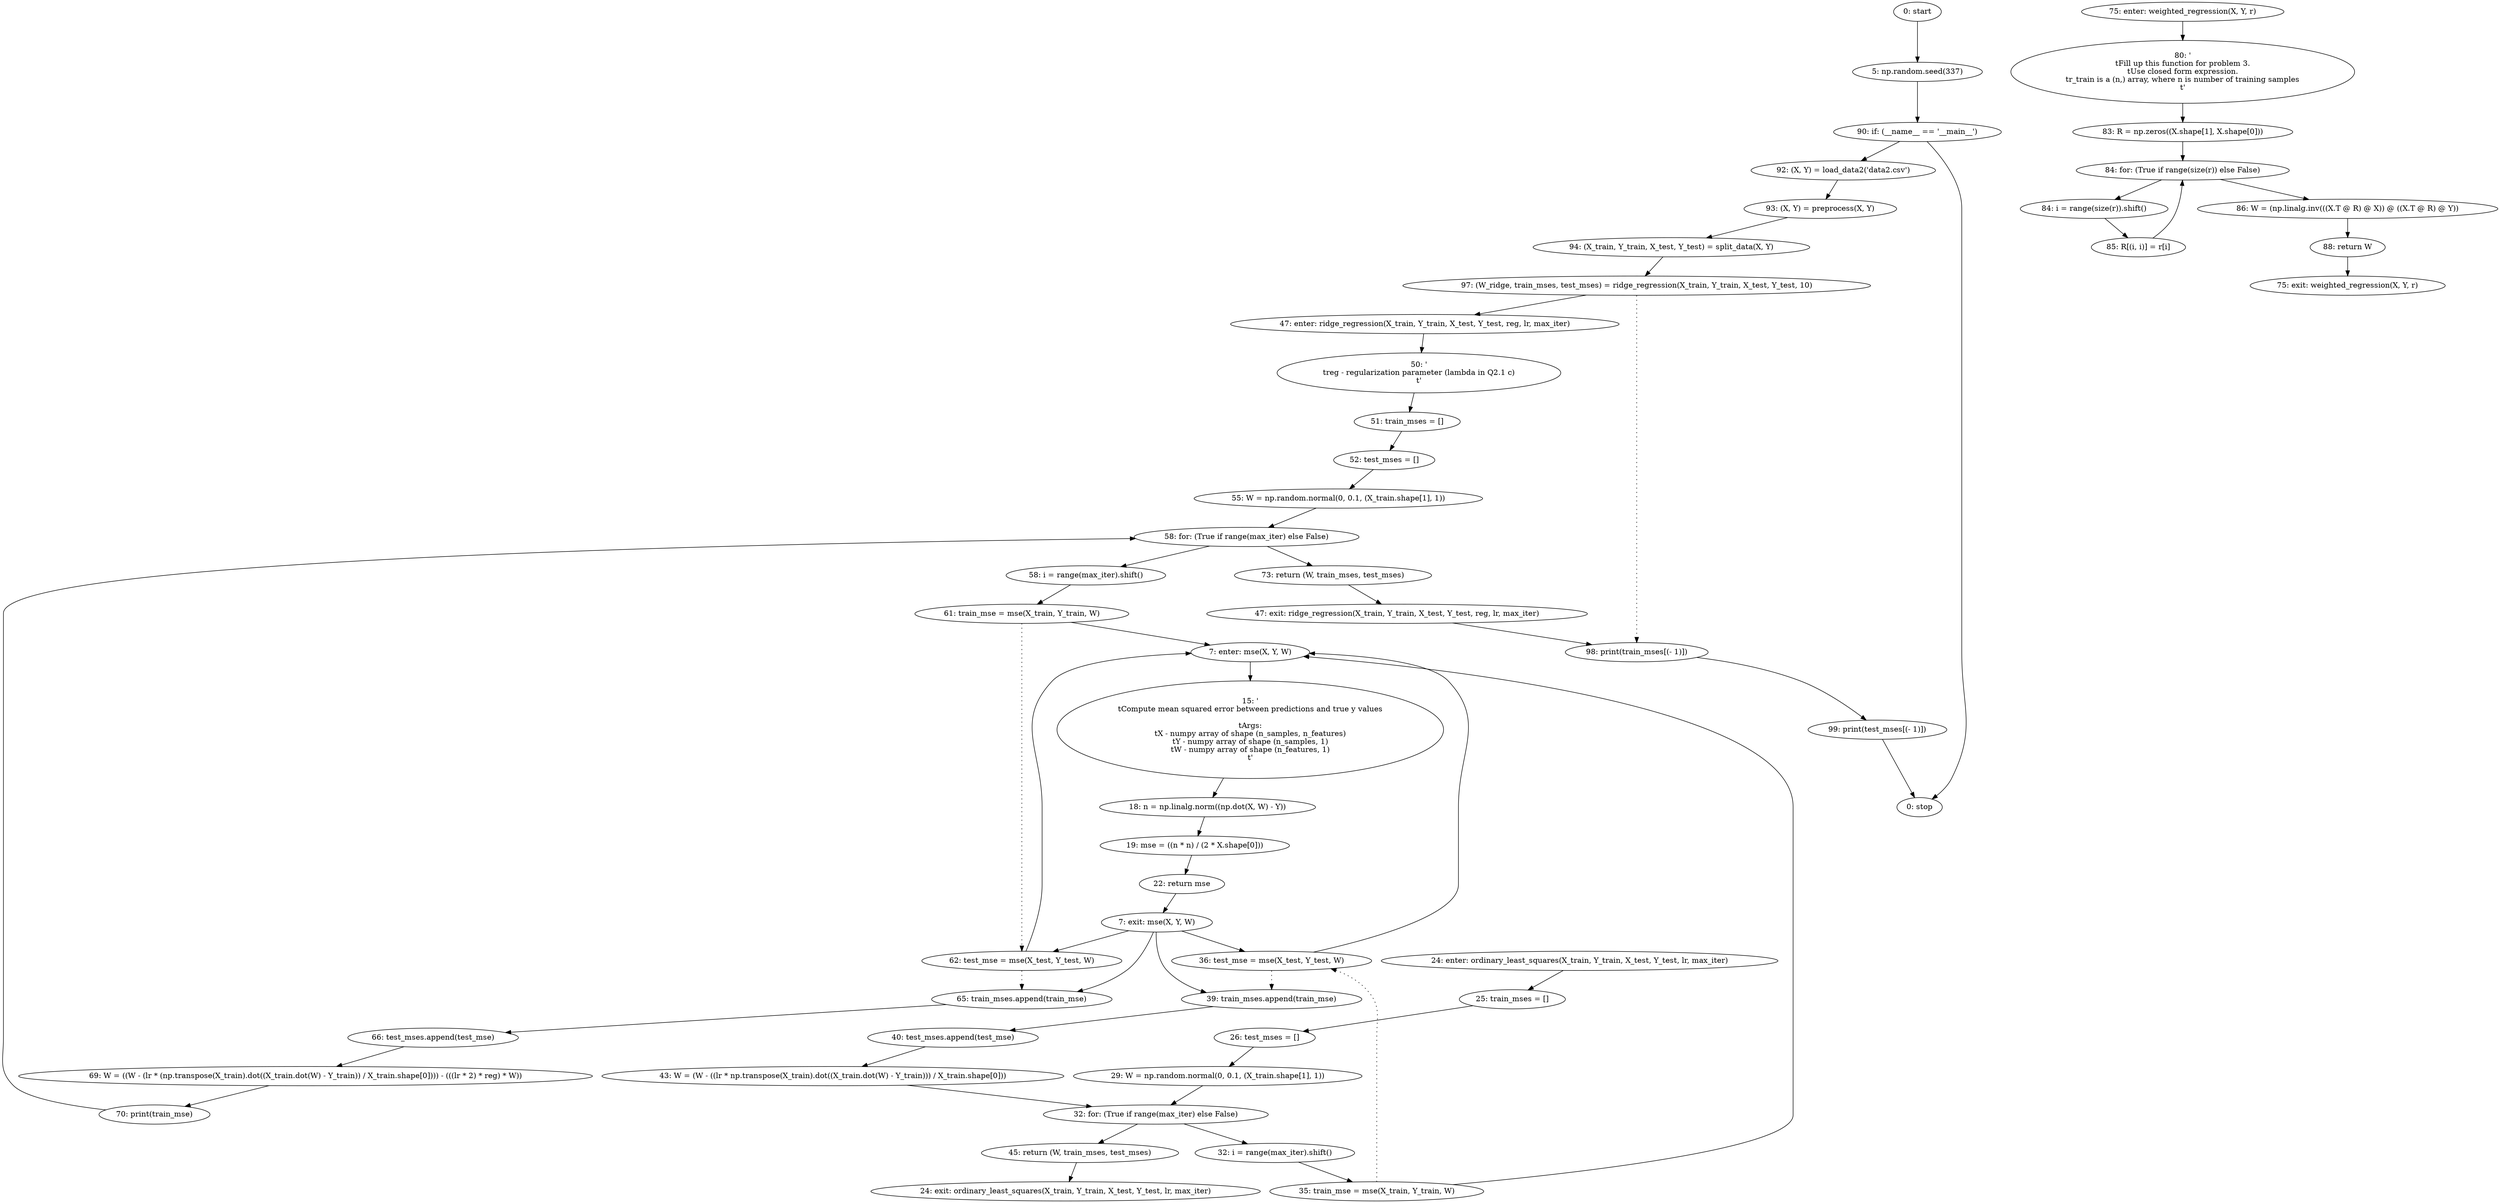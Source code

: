 strict digraph "" {
	node [label="\N"];
	0	 [label="0: start"];
	1	 [label="5: np.random.seed(337)"];
	0 -> 1;
	45	 [label="90: if: (__name__ == '__main__')"];
	1 -> 45;
	46	 [label="92: (X, Y) = load_data2('data2.csv')"];
	45 -> 46;
	52	 [label="0: stop"];
	45 -> 52;
	2	 [label="7: enter: mse(X, Y, W)"];
	4	 [label="15: '\n\tCompute mean squared error between predictions and true y values\n\n\tArgs:\n\tX - numpy array of shape (n_samples, n_features)\n\tY \
- numpy array of shape (n_samples, 1)\n\tW - numpy array of shape (n_features, 1)\n\t'"];
	2 -> 4;
	5	 [label="18: n = np.linalg.norm((np.dot(X, W) - Y))"];
	4 -> 5;
	15	 [label="35: train_mse = mse(X_train, Y_train, W)"];
	15 -> 2;
	16	 [label="36: test_mse = mse(X_test, Y_test, W)"];
	15 -> 16	 [style=dotted,
		weight=100];
	16 -> 2;
	17	 [label="39: train_mses.append(train_mse)"];
	16 -> 17	 [style=dotted,
		weight=100];
	18	 [label="40: test_mses.append(test_mse)"];
	17 -> 18;
	29	 [label="61: train_mse = mse(X_train, Y_train, W)"];
	29 -> 2;
	30	 [label="62: test_mse = mse(X_test, Y_test, W)"];
	29 -> 30	 [style=dotted,
		weight=100];
	30 -> 2;
	31	 [label="65: train_mses.append(train_mse)"];
	30 -> 31	 [style=dotted,
		weight=100];
	32	 [label="66: test_mses.append(test_mse)"];
	31 -> 32;
	3	 [label="7: exit: mse(X, Y, W)"];
	3 -> 16;
	3 -> 17;
	3 -> 30;
	3 -> 31;
	7	 [label="22: return mse"];
	7 -> 3;
	6	 [label="19: mse = ((n * n) / (2 * X.shape[0]))"];
	5 -> 6;
	6 -> 7;
	8	 [label="24: enter: ordinary_least_squares(X_train, Y_train, X_test, Y_test, lr, max_iter)"];
	10	 [label="25: train_mses = []"];
	8 -> 10;
	11	 [label="26: test_mses = []"];
	10 -> 11;
	9	 [label="24: exit: ordinary_least_squares(X_train, Y_train, X_test, Y_test, lr, max_iter)"];
	20	 [label="45: return (W, train_mses, test_mses)"];
	20 -> 9;
	12	 [label="29: W = np.random.normal(0, 0.1, (X_train.shape[1], 1))"];
	11 -> 12;
	13	 [label="32: for: (True if range(max_iter) else False)"];
	12 -> 13;
	13 -> 20;
	14	 [label="32: i = range(max_iter).shift()"];
	13 -> 14;
	14 -> 15;
	19	 [label="43: W = (W - ((lr * np.transpose(X_train).dot((X_train.dot(W) - Y_train))) / X_train.shape[0]))"];
	19 -> 13;
	18 -> 19;
	21	 [label="47: enter: ridge_regression(X_train, Y_train, X_test, Y_test, reg, lr, max_iter)"];
	23	 [label="50: '\n\treg - regularization parameter (lambda in Q2.1 c)\n\t'"];
	21 -> 23;
	24	 [label="51: train_mses = []"];
	23 -> 24;
	49	 [label="97: (W_ridge, train_mses, test_mses) = ridge_regression(X_train, Y_train, X_test, Y_test, 10)"];
	49 -> 21;
	50	 [label="98: print(train_mses[(- 1)])"];
	49 -> 50	 [style=dotted,
		weight=100];
	51	 [label="99: print(test_mses[(- 1)])"];
	50 -> 51;
	22	 [label="47: exit: ridge_regression(X_train, Y_train, X_test, Y_test, reg, lr, max_iter)"];
	22 -> 50;
	35	 [label="73: return (W, train_mses, test_mses)"];
	35 -> 22;
	25	 [label="52: test_mses = []"];
	24 -> 25;
	26	 [label="55: W = np.random.normal(0, 0.1, (X_train.shape[1], 1))"];
	25 -> 26;
	27	 [label="58: for: (True if range(max_iter) else False)"];
	26 -> 27;
	27 -> 35;
	28	 [label="58: i = range(max_iter).shift()"];
	27 -> 28;
	28 -> 29;
	34	 [label="70: print(train_mse)"];
	34 -> 27;
	33	 [label="69: W = ((W - (lr * (np.transpose(X_train).dot((X_train.dot(W) - Y_train)) / X_train.shape[0]))) - (((lr * 2) * reg) * W))"];
	32 -> 33;
	33 -> 34;
	36	 [label="75: enter: weighted_regression(X, Y, r)"];
	38	 [label="80: '\n\tFill up this function for problem 3.\n\tUse closed form expression.\n\tr_train is a (n,) array, where n is number of training \
samples\n\t'"];
	36 -> 38;
	39	 [label="83: R = np.zeros((X.shape[1], X.shape[0]))"];
	38 -> 39;
	37	 [label="75: exit: weighted_regression(X, Y, r)"];
	44	 [label="88: return W"];
	44 -> 37;
	40	 [label="84: for: (True if range(size(r)) else False)"];
	39 -> 40;
	41	 [label="84: i = range(size(r)).shift()"];
	40 -> 41;
	43	 [label="86: W = (np.linalg.inv(((X.T @ R) @ X)) @ ((X.T @ R) @ Y))"];
	40 -> 43;
	42	 [label="85: R[(i, i)] = r[i]"];
	41 -> 42;
	43 -> 44;
	42 -> 40;
	47	 [label="93: (X, Y) = preprocess(X, Y)"];
	46 -> 47;
	48	 [label="94: (X_train, Y_train, X_test, Y_test) = split_data(X, Y)"];
	47 -> 48;
	48 -> 49;
	51 -> 52;
}

